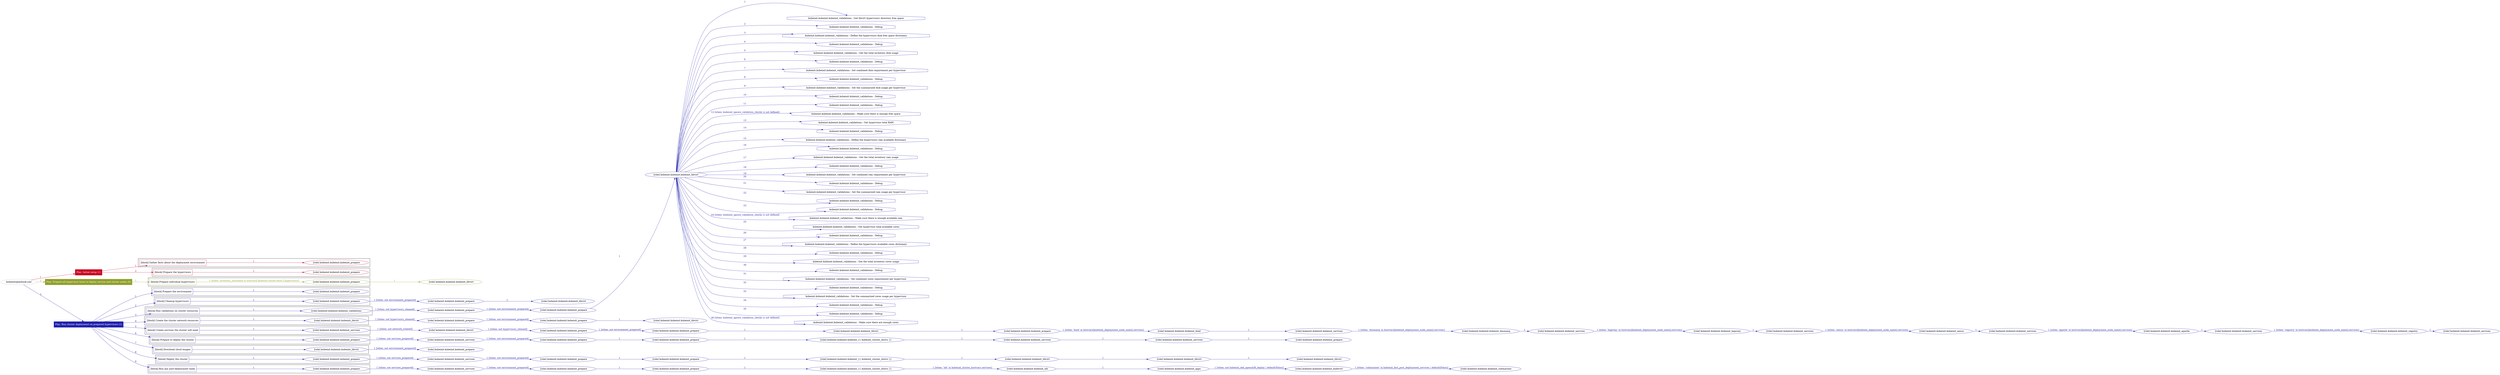 digraph {
	graph [concentrate=true ordering=in rankdir=LR ratio=fill]
	edge [esep=5 sep=10]
	"kubeinit/playbook.yml" [id=root_node style=dotted]
	play_959861b2 [label="Play: Initial setup (1)" color="#c80422" fontcolor="#ffffff" id=play_959861b2 shape=box style=filled tooltip=localhost]
	"kubeinit/playbook.yml" -> play_959861b2 [label="1 " color="#c80422" fontcolor="#c80422" id=edge_5f320378 labeltooltip="1 " tooltip="1 "]
	subgraph "kubeinit.kubeinit.kubeinit_prepare" {
		role_1896b604 [label="[role] kubeinit.kubeinit.kubeinit_prepare" color="#c80422" id=role_1896b604 tooltip="kubeinit.kubeinit.kubeinit_prepare"]
	}
	subgraph "kubeinit.kubeinit.kubeinit_prepare" {
		role_2789ac78 [label="[role] kubeinit.kubeinit.kubeinit_prepare" color="#c80422" id=role_2789ac78 tooltip="kubeinit.kubeinit.kubeinit_prepare"]
	}
	subgraph "Play: Initial setup (1)" {
		play_959861b2 -> block_a108d8d3 [label=1 color="#c80422" fontcolor="#c80422" id=edge_fa8e1e97 labeltooltip=1 tooltip=1]
		subgraph cluster_block_a108d8d3 {
			block_a108d8d3 [label="[block] Gather facts about the deployment environment" color="#c80422" id=block_a108d8d3 labeltooltip="Gather facts about the deployment environment" shape=box tooltip="Gather facts about the deployment environment"]
			block_a108d8d3 -> role_1896b604 [label="1 " color="#c80422" fontcolor="#c80422" id=edge_c1f097de labeltooltip="1 " tooltip="1 "]
		}
		play_959861b2 -> block_12bf9ef0 [label=2 color="#c80422" fontcolor="#c80422" id=edge_dfe0808d labeltooltip=2 tooltip=2]
		subgraph cluster_block_12bf9ef0 {
			block_12bf9ef0 [label="[block] Prepare the hypervisors" color="#c80422" id=block_12bf9ef0 labeltooltip="Prepare the hypervisors" shape=box tooltip="Prepare the hypervisors"]
			block_12bf9ef0 -> role_2789ac78 [label="1 " color="#c80422" fontcolor="#c80422" id=edge_a3d281f6 labeltooltip="1 " tooltip="1 "]
		}
	}
	play_4b12ef69 [label="Play: Prepare all hypervisor hosts to deploy service and cluster nodes (0)" color="#90a02c" fontcolor="#ffffff" id=play_4b12ef69 shape=box style=filled tooltip="Play: Prepare all hypervisor hosts to deploy service and cluster nodes (0)"]
	"kubeinit/playbook.yml" -> play_4b12ef69 [label="2 " color="#90a02c" fontcolor="#90a02c" id=edge_f8e26853 labeltooltip="2 " tooltip="2 "]
	subgraph "kubeinit.kubeinit.kubeinit_libvirt" {
		role_80f423cb [label="[role] kubeinit.kubeinit.kubeinit_libvirt" color="#90a02c" id=role_80f423cb tooltip="kubeinit.kubeinit.kubeinit_libvirt"]
	}
	subgraph "kubeinit.kubeinit.kubeinit_prepare" {
		role_bf5f107b [label="[role] kubeinit.kubeinit.kubeinit_prepare" color="#90a02c" id=role_bf5f107b tooltip="kubeinit.kubeinit.kubeinit_prepare"]
		role_bf5f107b -> role_80f423cb [label="1 " color="#90a02c" fontcolor="#90a02c" id=edge_b00c4bf3 labeltooltip="1 " tooltip="1 "]
	}
	subgraph "Play: Prepare all hypervisor hosts to deploy service and cluster nodes (0)" {
		play_4b12ef69 -> block_32895993 [label=1 color="#90a02c" fontcolor="#90a02c" id=edge_8a1cfa51 labeltooltip=1 tooltip=1]
		subgraph cluster_block_32895993 {
			block_32895993 [label="[block] Prepare individual hypervisors" color="#90a02c" id=block_32895993 labeltooltip="Prepare individual hypervisors" shape=box tooltip="Prepare individual hypervisors"]
			block_32895993 -> role_bf5f107b [label="1 [when: inventory_hostname in hostvars['kubeinit-cluster-facts'].hypervisors]" color="#90a02c" fontcolor="#90a02c" id=edge_a0c3a060 labeltooltip="1 [when: inventory_hostname in hostvars['kubeinit-cluster-facts'].hypervisors]" tooltip="1 [when: inventory_hostname in hostvars['kubeinit-cluster-facts'].hypervisors]"]
		}
	}
	play_6bfd2887 [label="Play: Run cluster deployment on prepared hypervisors (1)" color="#2022ac" fontcolor="#ffffff" id=play_6bfd2887 shape=box style=filled tooltip=localhost]
	"kubeinit/playbook.yml" -> play_6bfd2887 [label="3 " color="#2022ac" fontcolor="#2022ac" id=edge_9daf7707 labeltooltip="3 " tooltip="3 "]
	subgraph "kubeinit.kubeinit.kubeinit_prepare" {
		role_5b6c43db [label="[role] kubeinit.kubeinit.kubeinit_prepare" color="#2022ac" id=role_5b6c43db tooltip="kubeinit.kubeinit.kubeinit_prepare"]
	}
	subgraph "kubeinit.kubeinit.kubeinit_libvirt" {
		role_48ba496a [label="[role] kubeinit.kubeinit.kubeinit_libvirt" color="#2022ac" id=role_48ba496a tooltip="kubeinit.kubeinit.kubeinit_libvirt"]
	}
	subgraph "kubeinit.kubeinit.kubeinit_prepare" {
		role_e5fe75ba [label="[role] kubeinit.kubeinit.kubeinit_prepare" color="#2022ac" id=role_e5fe75ba tooltip="kubeinit.kubeinit.kubeinit_prepare"]
		role_e5fe75ba -> role_48ba496a [label="1 " color="#2022ac" fontcolor="#2022ac" id=edge_39153de7 labeltooltip="1 " tooltip="1 "]
	}
	subgraph "kubeinit.kubeinit.kubeinit_prepare" {
		role_c27ee825 [label="[role] kubeinit.kubeinit.kubeinit_prepare" color="#2022ac" id=role_c27ee825 tooltip="kubeinit.kubeinit.kubeinit_prepare"]
		role_c27ee825 -> role_e5fe75ba [label="1 [when: not environment_prepared]" color="#2022ac" fontcolor="#2022ac" id=edge_87dbcdd8 labeltooltip="1 [when: not environment_prepared]" tooltip="1 [when: not environment_prepared]"]
	}
	subgraph "kubeinit.kubeinit.kubeinit_libvirt" {
		role_7625ba12 [label="[role] kubeinit.kubeinit.kubeinit_libvirt" color="#2022ac" id=role_7625ba12 tooltip="kubeinit.kubeinit.kubeinit_libvirt"]
		task_4f2a2c98 [label="kubeinit.kubeinit.kubeinit_validations : Get libvirt hypervisors directory free space" color="#2022ac" id=task_4f2a2c98 shape=octagon tooltip="kubeinit.kubeinit.kubeinit_validations : Get libvirt hypervisors directory free space"]
		role_7625ba12 -> task_4f2a2c98 [label="1 " color="#2022ac" fontcolor="#2022ac" id=edge_f9704941 labeltooltip="1 " tooltip="1 "]
		task_e5ffe997 [label="kubeinit.kubeinit.kubeinit_validations : Debug" color="#2022ac" id=task_e5ffe997 shape=octagon tooltip="kubeinit.kubeinit.kubeinit_validations : Debug"]
		role_7625ba12 -> task_e5ffe997 [label="2 " color="#2022ac" fontcolor="#2022ac" id=edge_c756c1a3 labeltooltip="2 " tooltip="2 "]
		task_4b8f4156 [label="kubeinit.kubeinit.kubeinit_validations : Define the hypervisors disk free space dictionary" color="#2022ac" id=task_4b8f4156 shape=octagon tooltip="kubeinit.kubeinit.kubeinit_validations : Define the hypervisors disk free space dictionary"]
		role_7625ba12 -> task_4b8f4156 [label="3 " color="#2022ac" fontcolor="#2022ac" id=edge_d4c19cae labeltooltip="3 " tooltip="3 "]
		task_404b7cf4 [label="kubeinit.kubeinit.kubeinit_validations : Debug" color="#2022ac" id=task_404b7cf4 shape=octagon tooltip="kubeinit.kubeinit.kubeinit_validations : Debug"]
		role_7625ba12 -> task_404b7cf4 [label="4 " color="#2022ac" fontcolor="#2022ac" id=edge_615ffcc8 labeltooltip="4 " tooltip="4 "]
		task_6c4a2b36 [label="kubeinit.kubeinit.kubeinit_validations : Get the total inventory disk usage" color="#2022ac" id=task_6c4a2b36 shape=octagon tooltip="kubeinit.kubeinit.kubeinit_validations : Get the total inventory disk usage"]
		role_7625ba12 -> task_6c4a2b36 [label="5 " color="#2022ac" fontcolor="#2022ac" id=edge_d24612be labeltooltip="5 " tooltip="5 "]
		task_63a1e7d0 [label="kubeinit.kubeinit.kubeinit_validations : Debug" color="#2022ac" id=task_63a1e7d0 shape=octagon tooltip="kubeinit.kubeinit.kubeinit_validations : Debug"]
		role_7625ba12 -> task_63a1e7d0 [label="6 " color="#2022ac" fontcolor="#2022ac" id=edge_0c70f753 labeltooltip="6 " tooltip="6 "]
		task_7e47aeca [label="kubeinit.kubeinit.kubeinit_validations : Set combined disk requirement per hypervisor" color="#2022ac" id=task_7e47aeca shape=octagon tooltip="kubeinit.kubeinit.kubeinit_validations : Set combined disk requirement per hypervisor"]
		role_7625ba12 -> task_7e47aeca [label="7 " color="#2022ac" fontcolor="#2022ac" id=edge_9c31c308 labeltooltip="7 " tooltip="7 "]
		task_c3607126 [label="kubeinit.kubeinit.kubeinit_validations : Debug" color="#2022ac" id=task_c3607126 shape=octagon tooltip="kubeinit.kubeinit.kubeinit_validations : Debug"]
		role_7625ba12 -> task_c3607126 [label="8 " color="#2022ac" fontcolor="#2022ac" id=edge_2780e016 labeltooltip="8 " tooltip="8 "]
		task_43a320e1 [label="kubeinit.kubeinit.kubeinit_validations : Set the summarized disk usage per hypervisor" color="#2022ac" id=task_43a320e1 shape=octagon tooltip="kubeinit.kubeinit.kubeinit_validations : Set the summarized disk usage per hypervisor"]
		role_7625ba12 -> task_43a320e1 [label="9 " color="#2022ac" fontcolor="#2022ac" id=edge_b6c7a62f labeltooltip="9 " tooltip="9 "]
		task_449d16e4 [label="kubeinit.kubeinit.kubeinit_validations : Debug" color="#2022ac" id=task_449d16e4 shape=octagon tooltip="kubeinit.kubeinit.kubeinit_validations : Debug"]
		role_7625ba12 -> task_449d16e4 [label="10 " color="#2022ac" fontcolor="#2022ac" id=edge_cf26b327 labeltooltip="10 " tooltip="10 "]
		task_7770a3a3 [label="kubeinit.kubeinit.kubeinit_validations : Debug" color="#2022ac" id=task_7770a3a3 shape=octagon tooltip="kubeinit.kubeinit.kubeinit_validations : Debug"]
		role_7625ba12 -> task_7770a3a3 [label="11 " color="#2022ac" fontcolor="#2022ac" id=edge_f94dd934 labeltooltip="11 " tooltip="11 "]
		task_bf9210ea [label="kubeinit.kubeinit.kubeinit_validations : Make sure there is enough free space" color="#2022ac" id=task_bf9210ea shape=octagon tooltip="kubeinit.kubeinit.kubeinit_validations : Make sure there is enough free space"]
		role_7625ba12 -> task_bf9210ea [label="12 [when: kubeinit_ignore_validation_checks is not defined]" color="#2022ac" fontcolor="#2022ac" id=edge_0b613797 labeltooltip="12 [when: kubeinit_ignore_validation_checks is not defined]" tooltip="12 [when: kubeinit_ignore_validation_checks is not defined]"]
		task_35ca2ad2 [label="kubeinit.kubeinit.kubeinit_validations : Get hypervisor total RAM" color="#2022ac" id=task_35ca2ad2 shape=octagon tooltip="kubeinit.kubeinit.kubeinit_validations : Get hypervisor total RAM"]
		role_7625ba12 -> task_35ca2ad2 [label="13 " color="#2022ac" fontcolor="#2022ac" id=edge_df830dcc labeltooltip="13 " tooltip="13 "]
		task_b746c3fc [label="kubeinit.kubeinit.kubeinit_validations : Debug" color="#2022ac" id=task_b746c3fc shape=octagon tooltip="kubeinit.kubeinit.kubeinit_validations : Debug"]
		role_7625ba12 -> task_b746c3fc [label="14 " color="#2022ac" fontcolor="#2022ac" id=edge_a6e19e5f labeltooltip="14 " tooltip="14 "]
		task_0469b4fc [label="kubeinit.kubeinit.kubeinit_validations : Define the hypervisors ram available dictionary" color="#2022ac" id=task_0469b4fc shape=octagon tooltip="kubeinit.kubeinit.kubeinit_validations : Define the hypervisors ram available dictionary"]
		role_7625ba12 -> task_0469b4fc [label="15 " color="#2022ac" fontcolor="#2022ac" id=edge_a8e43b1e labeltooltip="15 " tooltip="15 "]
		task_e28043ef [label="kubeinit.kubeinit.kubeinit_validations : Debug" color="#2022ac" id=task_e28043ef shape=octagon tooltip="kubeinit.kubeinit.kubeinit_validations : Debug"]
		role_7625ba12 -> task_e28043ef [label="16 " color="#2022ac" fontcolor="#2022ac" id=edge_f92b3d29 labeltooltip="16 " tooltip="16 "]
		task_57fea08b [label="kubeinit.kubeinit.kubeinit_validations : Get the total inventory ram usage" color="#2022ac" id=task_57fea08b shape=octagon tooltip="kubeinit.kubeinit.kubeinit_validations : Get the total inventory ram usage"]
		role_7625ba12 -> task_57fea08b [label="17 " color="#2022ac" fontcolor="#2022ac" id=edge_256cac4e labeltooltip="17 " tooltip="17 "]
		task_cf04fabd [label="kubeinit.kubeinit.kubeinit_validations : Debug" color="#2022ac" id=task_cf04fabd shape=octagon tooltip="kubeinit.kubeinit.kubeinit_validations : Debug"]
		role_7625ba12 -> task_cf04fabd [label="18 " color="#2022ac" fontcolor="#2022ac" id=edge_63a6f29b labeltooltip="18 " tooltip="18 "]
		task_3ca3c71e [label="kubeinit.kubeinit.kubeinit_validations : Set combined ram requirement per hypervisor" color="#2022ac" id=task_3ca3c71e shape=octagon tooltip="kubeinit.kubeinit.kubeinit_validations : Set combined ram requirement per hypervisor"]
		role_7625ba12 -> task_3ca3c71e [label="19 " color="#2022ac" fontcolor="#2022ac" id=edge_06751960 labeltooltip="19 " tooltip="19 "]
		task_758119ca [label="kubeinit.kubeinit.kubeinit_validations : Debug" color="#2022ac" id=task_758119ca shape=octagon tooltip="kubeinit.kubeinit.kubeinit_validations : Debug"]
		role_7625ba12 -> task_758119ca [label="20 " color="#2022ac" fontcolor="#2022ac" id=edge_0c6ff372 labeltooltip="20 " tooltip="20 "]
		task_18aec4a9 [label="kubeinit.kubeinit.kubeinit_validations : Set the summarized ram usage per hypervisor" color="#2022ac" id=task_18aec4a9 shape=octagon tooltip="kubeinit.kubeinit.kubeinit_validations : Set the summarized ram usage per hypervisor"]
		role_7625ba12 -> task_18aec4a9 [label="21 " color="#2022ac" fontcolor="#2022ac" id=edge_d992f1f6 labeltooltip="21 " tooltip="21 "]
		task_b1bfaece [label="kubeinit.kubeinit.kubeinit_validations : Debug" color="#2022ac" id=task_b1bfaece shape=octagon tooltip="kubeinit.kubeinit.kubeinit_validations : Debug"]
		role_7625ba12 -> task_b1bfaece [label="22 " color="#2022ac" fontcolor="#2022ac" id=edge_0ef2baa0 labeltooltip="22 " tooltip="22 "]
		task_d03d8f77 [label="kubeinit.kubeinit.kubeinit_validations : Debug" color="#2022ac" id=task_d03d8f77 shape=octagon tooltip="kubeinit.kubeinit.kubeinit_validations : Debug"]
		role_7625ba12 -> task_d03d8f77 [label="23 " color="#2022ac" fontcolor="#2022ac" id=edge_2e2f2b24 labeltooltip="23 " tooltip="23 "]
		task_d7341282 [label="kubeinit.kubeinit.kubeinit_validations : Make sure there is enough available ram" color="#2022ac" id=task_d7341282 shape=octagon tooltip="kubeinit.kubeinit.kubeinit_validations : Make sure there is enough available ram"]
		role_7625ba12 -> task_d7341282 [label="24 [when: kubeinit_ignore_validation_checks is not defined]" color="#2022ac" fontcolor="#2022ac" id=edge_678ba848 labeltooltip="24 [when: kubeinit_ignore_validation_checks is not defined]" tooltip="24 [when: kubeinit_ignore_validation_checks is not defined]"]
		task_b9a40df2 [label="kubeinit.kubeinit.kubeinit_validations : Get hypervisor total available cores" color="#2022ac" id=task_b9a40df2 shape=octagon tooltip="kubeinit.kubeinit.kubeinit_validations : Get hypervisor total available cores"]
		role_7625ba12 -> task_b9a40df2 [label="25 " color="#2022ac" fontcolor="#2022ac" id=edge_4c6bedbc labeltooltip="25 " tooltip="25 "]
		task_23c3660f [label="kubeinit.kubeinit.kubeinit_validations : Debug" color="#2022ac" id=task_23c3660f shape=octagon tooltip="kubeinit.kubeinit.kubeinit_validations : Debug"]
		role_7625ba12 -> task_23c3660f [label="26 " color="#2022ac" fontcolor="#2022ac" id=edge_9bcdaf4f labeltooltip="26 " tooltip="26 "]
		task_c5a20260 [label="kubeinit.kubeinit.kubeinit_validations : Define the hypervisors available cores dictionary" color="#2022ac" id=task_c5a20260 shape=octagon tooltip="kubeinit.kubeinit.kubeinit_validations : Define the hypervisors available cores dictionary"]
		role_7625ba12 -> task_c5a20260 [label="27 " color="#2022ac" fontcolor="#2022ac" id=edge_65d3d3f7 labeltooltip="27 " tooltip="27 "]
		task_e9dbf1c6 [label="kubeinit.kubeinit.kubeinit_validations : Debug" color="#2022ac" id=task_e9dbf1c6 shape=octagon tooltip="kubeinit.kubeinit.kubeinit_validations : Debug"]
		role_7625ba12 -> task_e9dbf1c6 [label="28 " color="#2022ac" fontcolor="#2022ac" id=edge_6a19aa1f labeltooltip="28 " tooltip="28 "]
		task_9600d5f9 [label="kubeinit.kubeinit.kubeinit_validations : Get the total inventory cores usage" color="#2022ac" id=task_9600d5f9 shape=octagon tooltip="kubeinit.kubeinit.kubeinit_validations : Get the total inventory cores usage"]
		role_7625ba12 -> task_9600d5f9 [label="29 " color="#2022ac" fontcolor="#2022ac" id=edge_a4bf0219 labeltooltip="29 " tooltip="29 "]
		task_7048a2be [label="kubeinit.kubeinit.kubeinit_validations : Debug" color="#2022ac" id=task_7048a2be shape=octagon tooltip="kubeinit.kubeinit.kubeinit_validations : Debug"]
		role_7625ba12 -> task_7048a2be [label="30 " color="#2022ac" fontcolor="#2022ac" id=edge_4c308add labeltooltip="30 " tooltip="30 "]
		task_39e18342 [label="kubeinit.kubeinit.kubeinit_validations : Set combined cores requirement per hypervisor" color="#2022ac" id=task_39e18342 shape=octagon tooltip="kubeinit.kubeinit.kubeinit_validations : Set combined cores requirement per hypervisor"]
		role_7625ba12 -> task_39e18342 [label="31 " color="#2022ac" fontcolor="#2022ac" id=edge_ccf7c919 labeltooltip="31 " tooltip="31 "]
		task_014309c2 [label="kubeinit.kubeinit.kubeinit_validations : Debug" color="#2022ac" id=task_014309c2 shape=octagon tooltip="kubeinit.kubeinit.kubeinit_validations : Debug"]
		role_7625ba12 -> task_014309c2 [label="32 " color="#2022ac" fontcolor="#2022ac" id=edge_ee5bbead labeltooltip="32 " tooltip="32 "]
		task_6ebfb0f9 [label="kubeinit.kubeinit.kubeinit_validations : Set the summarized cores usage per hypervisor" color="#2022ac" id=task_6ebfb0f9 shape=octagon tooltip="kubeinit.kubeinit.kubeinit_validations : Set the summarized cores usage per hypervisor"]
		role_7625ba12 -> task_6ebfb0f9 [label="33 " color="#2022ac" fontcolor="#2022ac" id=edge_1e3c96d8 labeltooltip="33 " tooltip="33 "]
		task_b1a395cc [label="kubeinit.kubeinit.kubeinit_validations : Debug" color="#2022ac" id=task_b1a395cc shape=octagon tooltip="kubeinit.kubeinit.kubeinit_validations : Debug"]
		role_7625ba12 -> task_b1a395cc [label="34 " color="#2022ac" fontcolor="#2022ac" id=edge_c6bf14d6 labeltooltip="34 " tooltip="34 "]
		task_80f75ee3 [label="kubeinit.kubeinit.kubeinit_validations : Debug" color="#2022ac" id=task_80f75ee3 shape=octagon tooltip="kubeinit.kubeinit.kubeinit_validations : Debug"]
		role_7625ba12 -> task_80f75ee3 [label="35 " color="#2022ac" fontcolor="#2022ac" id=edge_c6af923f labeltooltip="35 " tooltip="35 "]
		task_4881f803 [label="kubeinit.kubeinit.kubeinit_validations : Make sure there are enough cores" color="#2022ac" id=task_4881f803 shape=octagon tooltip="kubeinit.kubeinit.kubeinit_validations : Make sure there are enough cores"]
		role_7625ba12 -> task_4881f803 [label="36 [when: kubeinit_ignore_validation_checks is not defined]" color="#2022ac" fontcolor="#2022ac" id=edge_6c60142c labeltooltip="36 [when: kubeinit_ignore_validation_checks is not defined]" tooltip="36 [when: kubeinit_ignore_validation_checks is not defined]"]
	}
	subgraph "kubeinit.kubeinit.kubeinit_prepare" {
		role_86476a77 [label="[role] kubeinit.kubeinit.kubeinit_prepare" color="#2022ac" id=role_86476a77 tooltip="kubeinit.kubeinit.kubeinit_prepare"]
		role_86476a77 -> role_7625ba12 [label="1 " color="#2022ac" fontcolor="#2022ac" id=edge_0b7caefb labeltooltip="1 " tooltip="1 "]
	}
	subgraph "kubeinit.kubeinit.kubeinit_prepare" {
		role_064415d6 [label="[role] kubeinit.kubeinit.kubeinit_prepare" color="#2022ac" id=role_064415d6 tooltip="kubeinit.kubeinit.kubeinit_prepare"]
		role_064415d6 -> role_86476a77 [label="1 [when: not environment_prepared]" color="#2022ac" fontcolor="#2022ac" id=edge_a2435865 labeltooltip="1 [when: not environment_prepared]" tooltip="1 [when: not environment_prepared]"]
	}
	subgraph "kubeinit.kubeinit.kubeinit_validations" {
		role_42e911b7 [label="[role] kubeinit.kubeinit.kubeinit_validations" color="#2022ac" id=role_42e911b7 tooltip="kubeinit.kubeinit.kubeinit_validations"]
		role_42e911b7 -> role_064415d6 [label="1 [when: not hypervisors_cleaned]" color="#2022ac" fontcolor="#2022ac" id=edge_acd1ccff labeltooltip="1 [when: not hypervisors_cleaned]" tooltip="1 [when: not hypervisors_cleaned]"]
	}
	subgraph "kubeinit.kubeinit.kubeinit_libvirt" {
		role_14701ff8 [label="[role] kubeinit.kubeinit.kubeinit_libvirt" color="#2022ac" id=role_14701ff8 tooltip="kubeinit.kubeinit.kubeinit_libvirt"]
	}
	subgraph "kubeinit.kubeinit.kubeinit_prepare" {
		role_1bb573cd [label="[role] kubeinit.kubeinit.kubeinit_prepare" color="#2022ac" id=role_1bb573cd tooltip="kubeinit.kubeinit.kubeinit_prepare"]
		role_1bb573cd -> role_14701ff8 [label="1 " color="#2022ac" fontcolor="#2022ac" id=edge_3a95d873 labeltooltip="1 " tooltip="1 "]
	}
	subgraph "kubeinit.kubeinit.kubeinit_prepare" {
		role_092800d4 [label="[role] kubeinit.kubeinit.kubeinit_prepare" color="#2022ac" id=role_092800d4 tooltip="kubeinit.kubeinit.kubeinit_prepare"]
		role_092800d4 -> role_1bb573cd [label="1 [when: not environment_prepared]" color="#2022ac" fontcolor="#2022ac" id=edge_95f34071 labeltooltip="1 [when: not environment_prepared]" tooltip="1 [when: not environment_prepared]"]
	}
	subgraph "kubeinit.kubeinit.kubeinit_libvirt" {
		role_185bab89 [label="[role] kubeinit.kubeinit.kubeinit_libvirt" color="#2022ac" id=role_185bab89 tooltip="kubeinit.kubeinit.kubeinit_libvirt"]
		role_185bab89 -> role_092800d4 [label="1 [when: not hypervisors_cleaned]" color="#2022ac" fontcolor="#2022ac" id=edge_f3ec0e03 labeltooltip="1 [when: not hypervisors_cleaned]" tooltip="1 [when: not hypervisors_cleaned]"]
	}
	subgraph "kubeinit.kubeinit.kubeinit_services" {
		role_d929a49e [label="[role] kubeinit.kubeinit.kubeinit_services" color="#2022ac" id=role_d929a49e tooltip="kubeinit.kubeinit.kubeinit_services"]
	}
	subgraph "kubeinit.kubeinit.kubeinit_registry" {
		role_7415aa08 [label="[role] kubeinit.kubeinit.kubeinit_registry" color="#2022ac" id=role_7415aa08 tooltip="kubeinit.kubeinit.kubeinit_registry"]
		role_7415aa08 -> role_d929a49e [label="1 " color="#2022ac" fontcolor="#2022ac" id=edge_a05c0fd1 labeltooltip="1 " tooltip="1 "]
	}
	subgraph "kubeinit.kubeinit.kubeinit_services" {
		role_b711bd0d [label="[role] kubeinit.kubeinit.kubeinit_services" color="#2022ac" id=role_b711bd0d tooltip="kubeinit.kubeinit.kubeinit_services"]
		role_b711bd0d -> role_7415aa08 [label="1 [when: 'registry' in hostvars[kubeinit_deployment_node_name].services]" color="#2022ac" fontcolor="#2022ac" id=edge_fa08f05e labeltooltip="1 [when: 'registry' in hostvars[kubeinit_deployment_node_name].services]" tooltip="1 [when: 'registry' in hostvars[kubeinit_deployment_node_name].services]"]
	}
	subgraph "kubeinit.kubeinit.kubeinit_apache" {
		role_612ec2e2 [label="[role] kubeinit.kubeinit.kubeinit_apache" color="#2022ac" id=role_612ec2e2 tooltip="kubeinit.kubeinit.kubeinit_apache"]
		role_612ec2e2 -> role_b711bd0d [label="1 " color="#2022ac" fontcolor="#2022ac" id=edge_6dbb2712 labeltooltip="1 " tooltip="1 "]
	}
	subgraph "kubeinit.kubeinit.kubeinit_services" {
		role_44503db8 [label="[role] kubeinit.kubeinit.kubeinit_services" color="#2022ac" id=role_44503db8 tooltip="kubeinit.kubeinit.kubeinit_services"]
		role_44503db8 -> role_612ec2e2 [label="1 [when: 'apache' in hostvars[kubeinit_deployment_node_name].services]" color="#2022ac" fontcolor="#2022ac" id=edge_bf181cda labeltooltip="1 [when: 'apache' in hostvars[kubeinit_deployment_node_name].services]" tooltip="1 [when: 'apache' in hostvars[kubeinit_deployment_node_name].services]"]
	}
	subgraph "kubeinit.kubeinit.kubeinit_nexus" {
		role_afbdaa0b [label="[role] kubeinit.kubeinit.kubeinit_nexus" color="#2022ac" id=role_afbdaa0b tooltip="kubeinit.kubeinit.kubeinit_nexus"]
		role_afbdaa0b -> role_44503db8 [label="1 " color="#2022ac" fontcolor="#2022ac" id=edge_64071891 labeltooltip="1 " tooltip="1 "]
	}
	subgraph "kubeinit.kubeinit.kubeinit_services" {
		role_314a6911 [label="[role] kubeinit.kubeinit.kubeinit_services" color="#2022ac" id=role_314a6911 tooltip="kubeinit.kubeinit.kubeinit_services"]
		role_314a6911 -> role_afbdaa0b [label="1 [when: 'nexus' in hostvars[kubeinit_deployment_node_name].services]" color="#2022ac" fontcolor="#2022ac" id=edge_7274d486 labeltooltip="1 [when: 'nexus' in hostvars[kubeinit_deployment_node_name].services]" tooltip="1 [when: 'nexus' in hostvars[kubeinit_deployment_node_name].services]"]
	}
	subgraph "kubeinit.kubeinit.kubeinit_haproxy" {
		role_4365b05d [label="[role] kubeinit.kubeinit.kubeinit_haproxy" color="#2022ac" id=role_4365b05d tooltip="kubeinit.kubeinit.kubeinit_haproxy"]
		role_4365b05d -> role_314a6911 [label="1 " color="#2022ac" fontcolor="#2022ac" id=edge_fd714fcd labeltooltip="1 " tooltip="1 "]
	}
	subgraph "kubeinit.kubeinit.kubeinit_services" {
		role_b0b68dec [label="[role] kubeinit.kubeinit.kubeinit_services" color="#2022ac" id=role_b0b68dec tooltip="kubeinit.kubeinit.kubeinit_services"]
		role_b0b68dec -> role_4365b05d [label="1 [when: 'haproxy' in hostvars[kubeinit_deployment_node_name].services]" color="#2022ac" fontcolor="#2022ac" id=edge_a262f350 labeltooltip="1 [when: 'haproxy' in hostvars[kubeinit_deployment_node_name].services]" tooltip="1 [when: 'haproxy' in hostvars[kubeinit_deployment_node_name].services]"]
	}
	subgraph "kubeinit.kubeinit.kubeinit_dnsmasq" {
		role_efd1a587 [label="[role] kubeinit.kubeinit.kubeinit_dnsmasq" color="#2022ac" id=role_efd1a587 tooltip="kubeinit.kubeinit.kubeinit_dnsmasq"]
		role_efd1a587 -> role_b0b68dec [label="1 " color="#2022ac" fontcolor="#2022ac" id=edge_2ce2cc5e labeltooltip="1 " tooltip="1 "]
	}
	subgraph "kubeinit.kubeinit.kubeinit_services" {
		role_76bb8ef2 [label="[role] kubeinit.kubeinit.kubeinit_services" color="#2022ac" id=role_76bb8ef2 tooltip="kubeinit.kubeinit.kubeinit_services"]
		role_76bb8ef2 -> role_efd1a587 [label="1 [when: 'dnsmasq' in hostvars[kubeinit_deployment_node_name].services]" color="#2022ac" fontcolor="#2022ac" id=edge_f3034a0f labeltooltip="1 [when: 'dnsmasq' in hostvars[kubeinit_deployment_node_name].services]" tooltip="1 [when: 'dnsmasq' in hostvars[kubeinit_deployment_node_name].services]"]
	}
	subgraph "kubeinit.kubeinit.kubeinit_bind" {
		role_2754fbb5 [label="[role] kubeinit.kubeinit.kubeinit_bind" color="#2022ac" id=role_2754fbb5 tooltip="kubeinit.kubeinit.kubeinit_bind"]
		role_2754fbb5 -> role_76bb8ef2 [label="1 " color="#2022ac" fontcolor="#2022ac" id=edge_b570ddd4 labeltooltip="1 " tooltip="1 "]
	}
	subgraph "kubeinit.kubeinit.kubeinit_prepare" {
		role_38957437 [label="[role] kubeinit.kubeinit.kubeinit_prepare" color="#2022ac" id=role_38957437 tooltip="kubeinit.kubeinit.kubeinit_prepare"]
		role_38957437 -> role_2754fbb5 [label="1 [when: 'bind' in hostvars[kubeinit_deployment_node_name].services]" color="#2022ac" fontcolor="#2022ac" id=edge_de3e29a4 labeltooltip="1 [when: 'bind' in hostvars[kubeinit_deployment_node_name].services]" tooltip="1 [when: 'bind' in hostvars[kubeinit_deployment_node_name].services]"]
	}
	subgraph "kubeinit.kubeinit.kubeinit_libvirt" {
		role_aace53c8 [label="[role] kubeinit.kubeinit.kubeinit_libvirt" color="#2022ac" id=role_aace53c8 tooltip="kubeinit.kubeinit.kubeinit_libvirt"]
		role_aace53c8 -> role_38957437 [label="1 " color="#2022ac" fontcolor="#2022ac" id=edge_c51bceba labeltooltip="1 " tooltip="1 "]
	}
	subgraph "kubeinit.kubeinit.kubeinit_prepare" {
		role_9a0336df [label="[role] kubeinit.kubeinit.kubeinit_prepare" color="#2022ac" id=role_9a0336df tooltip="kubeinit.kubeinit.kubeinit_prepare"]
		role_9a0336df -> role_aace53c8 [label="1 " color="#2022ac" fontcolor="#2022ac" id=edge_a058ec29 labeltooltip="1 " tooltip="1 "]
	}
	subgraph "kubeinit.kubeinit.kubeinit_prepare" {
		role_e5042697 [label="[role] kubeinit.kubeinit.kubeinit_prepare" color="#2022ac" id=role_e5042697 tooltip="kubeinit.kubeinit.kubeinit_prepare"]
		role_e5042697 -> role_9a0336df [label="1 [when: not environment_prepared]" color="#2022ac" fontcolor="#2022ac" id=edge_46389062 labeltooltip="1 [when: not environment_prepared]" tooltip="1 [when: not environment_prepared]"]
	}
	subgraph "kubeinit.kubeinit.kubeinit_libvirt" {
		role_70cda850 [label="[role] kubeinit.kubeinit.kubeinit_libvirt" color="#2022ac" id=role_70cda850 tooltip="kubeinit.kubeinit.kubeinit_libvirt"]
		role_70cda850 -> role_e5042697 [label="1 [when: not hypervisors_cleaned]" color="#2022ac" fontcolor="#2022ac" id=edge_54aa7835 labeltooltip="1 [when: not hypervisors_cleaned]" tooltip="1 [when: not hypervisors_cleaned]"]
	}
	subgraph "kubeinit.kubeinit.kubeinit_services" {
		role_2208b9ac [label="[role] kubeinit.kubeinit.kubeinit_services" color="#2022ac" id=role_2208b9ac tooltip="kubeinit.kubeinit.kubeinit_services"]
		role_2208b9ac -> role_70cda850 [label="1 [when: not network_created]" color="#2022ac" fontcolor="#2022ac" id=edge_4b482341 labeltooltip="1 [when: not network_created]" tooltip="1 [when: not network_created]"]
	}
	subgraph "kubeinit.kubeinit.kubeinit_prepare" {
		role_fb2853bb [label="[role] kubeinit.kubeinit.kubeinit_prepare" color="#2022ac" id=role_fb2853bb tooltip="kubeinit.kubeinit.kubeinit_prepare"]
	}
	subgraph "kubeinit.kubeinit.kubeinit_services" {
		role_bbcdf81f [label="[role] kubeinit.kubeinit.kubeinit_services" color="#2022ac" id=role_bbcdf81f tooltip="kubeinit.kubeinit.kubeinit_services"]
		role_bbcdf81f -> role_fb2853bb [label="1 " color="#2022ac" fontcolor="#2022ac" id=edge_9d8d5c03 labeltooltip="1 " tooltip="1 "]
	}
	subgraph "kubeinit.kubeinit.kubeinit_services" {
		role_9bc2476f [label="[role] kubeinit.kubeinit.kubeinit_services" color="#2022ac" id=role_9bc2476f tooltip="kubeinit.kubeinit.kubeinit_services"]
		role_9bc2476f -> role_bbcdf81f [label="1 " color="#2022ac" fontcolor="#2022ac" id=edge_edc9a9f8 labeltooltip="1 " tooltip="1 "]
	}
	subgraph "kubeinit.kubeinit.kubeinit_{{ kubeinit_cluster_distro }}" {
		role_39d8808b [label="[role] kubeinit.kubeinit.kubeinit_{{ kubeinit_cluster_distro }}" color="#2022ac" id=role_39d8808b tooltip="kubeinit.kubeinit.kubeinit_{{ kubeinit_cluster_distro }}"]
		role_39d8808b -> role_9bc2476f [label="1 " color="#2022ac" fontcolor="#2022ac" id=edge_673076f2 labeltooltip="1 " tooltip="1 "]
	}
	subgraph "kubeinit.kubeinit.kubeinit_prepare" {
		role_91ab66de [label="[role] kubeinit.kubeinit.kubeinit_prepare" color="#2022ac" id=role_91ab66de tooltip="kubeinit.kubeinit.kubeinit_prepare"]
		role_91ab66de -> role_39d8808b [label="1 " color="#2022ac" fontcolor="#2022ac" id=edge_bdf29fe2 labeltooltip="1 " tooltip="1 "]
	}
	subgraph "kubeinit.kubeinit.kubeinit_prepare" {
		role_fc844c63 [label="[role] kubeinit.kubeinit.kubeinit_prepare" color="#2022ac" id=role_fc844c63 tooltip="kubeinit.kubeinit.kubeinit_prepare"]
		role_fc844c63 -> role_91ab66de [label="1 " color="#2022ac" fontcolor="#2022ac" id=edge_e9eb2ec1 labeltooltip="1 " tooltip="1 "]
	}
	subgraph "kubeinit.kubeinit.kubeinit_services" {
		role_5d82a3d8 [label="[role] kubeinit.kubeinit.kubeinit_services" color="#2022ac" id=role_5d82a3d8 tooltip="kubeinit.kubeinit.kubeinit_services"]
		role_5d82a3d8 -> role_fc844c63 [label="1 [when: not environment_prepared]" color="#2022ac" fontcolor="#2022ac" id=edge_f758216d labeltooltip="1 [when: not environment_prepared]" tooltip="1 [when: not environment_prepared]"]
	}
	subgraph "kubeinit.kubeinit.kubeinit_prepare" {
		role_c2c716c8 [label="[role] kubeinit.kubeinit.kubeinit_prepare" color="#2022ac" id=role_c2c716c8 tooltip="kubeinit.kubeinit.kubeinit_prepare"]
		role_c2c716c8 -> role_5d82a3d8 [label="1 [when: not services_prepared]" color="#2022ac" fontcolor="#2022ac" id=edge_1efdee79 labeltooltip="1 [when: not services_prepared]" tooltip="1 [when: not services_prepared]"]
	}
	subgraph "kubeinit.kubeinit.kubeinit_prepare" {
		role_6774d328 [label="[role] kubeinit.kubeinit.kubeinit_prepare" color="#2022ac" id=role_6774d328 tooltip="kubeinit.kubeinit.kubeinit_prepare"]
	}
	subgraph "kubeinit.kubeinit.kubeinit_libvirt" {
		role_636686b2 [label="[role] kubeinit.kubeinit.kubeinit_libvirt" color="#2022ac" id=role_636686b2 tooltip="kubeinit.kubeinit.kubeinit_libvirt"]
		role_636686b2 -> role_6774d328 [label="1 [when: not environment_prepared]" color="#2022ac" fontcolor="#2022ac" id=edge_e2b0297e labeltooltip="1 [when: not environment_prepared]" tooltip="1 [when: not environment_prepared]"]
	}
	subgraph "kubeinit.kubeinit.kubeinit_libvirt" {
		role_52105933 [label="[role] kubeinit.kubeinit.kubeinit_libvirt" color="#2022ac" id=role_52105933 tooltip="kubeinit.kubeinit.kubeinit_libvirt"]
	}
	subgraph "kubeinit.kubeinit.kubeinit_libvirt" {
		role_e7ad234f [label="[role] kubeinit.kubeinit.kubeinit_libvirt" color="#2022ac" id=role_e7ad234f tooltip="kubeinit.kubeinit.kubeinit_libvirt"]
		role_e7ad234f -> role_52105933 [label="1 " color="#2022ac" fontcolor="#2022ac" id=edge_ff19972f labeltooltip="1 " tooltip="1 "]
	}
	subgraph "kubeinit.kubeinit.kubeinit_libvirt" {
		role_fd69ddee [label="[role] kubeinit.kubeinit.kubeinit_libvirt" color="#2022ac" id=role_fd69ddee tooltip="kubeinit.kubeinit.kubeinit_libvirt"]
		role_fd69ddee -> role_e7ad234f [label="1 " color="#2022ac" fontcolor="#2022ac" id=edge_3e834b5d labeltooltip="1 " tooltip="1 "]
	}
	subgraph "kubeinit.kubeinit.kubeinit_{{ kubeinit_cluster_distro }}" {
		role_d8a1da04 [label="[role] kubeinit.kubeinit.kubeinit_{{ kubeinit_cluster_distro }}" color="#2022ac" id=role_d8a1da04 tooltip="kubeinit.kubeinit.kubeinit_{{ kubeinit_cluster_distro }}"]
		role_d8a1da04 -> role_fd69ddee [label="1 " color="#2022ac" fontcolor="#2022ac" id=edge_508c5915 labeltooltip="1 " tooltip="1 "]
	}
	subgraph "kubeinit.kubeinit.kubeinit_prepare" {
		role_74ea381c [label="[role] kubeinit.kubeinit.kubeinit_prepare" color="#2022ac" id=role_74ea381c tooltip="kubeinit.kubeinit.kubeinit_prepare"]
		role_74ea381c -> role_d8a1da04 [label="1 " color="#2022ac" fontcolor="#2022ac" id=edge_e00f7193 labeltooltip="1 " tooltip="1 "]
	}
	subgraph "kubeinit.kubeinit.kubeinit_prepare" {
		role_469b389d [label="[role] kubeinit.kubeinit.kubeinit_prepare" color="#2022ac" id=role_469b389d tooltip="kubeinit.kubeinit.kubeinit_prepare"]
		role_469b389d -> role_74ea381c [label="1 " color="#2022ac" fontcolor="#2022ac" id=edge_ba9804d1 labeltooltip="1 " tooltip="1 "]
	}
	subgraph "kubeinit.kubeinit.kubeinit_services" {
		role_e965cab0 [label="[role] kubeinit.kubeinit.kubeinit_services" color="#2022ac" id=role_e965cab0 tooltip="kubeinit.kubeinit.kubeinit_services"]
		role_e965cab0 -> role_469b389d [label="1 [when: not environment_prepared]" color="#2022ac" fontcolor="#2022ac" id=edge_ed3c9458 labeltooltip="1 [when: not environment_prepared]" tooltip="1 [when: not environment_prepared]"]
	}
	subgraph "kubeinit.kubeinit.kubeinit_prepare" {
		role_7eda33d0 [label="[role] kubeinit.kubeinit.kubeinit_prepare" color="#2022ac" id=role_7eda33d0 tooltip="kubeinit.kubeinit.kubeinit_prepare"]
		role_7eda33d0 -> role_e965cab0 [label="1 [when: not services_prepared]" color="#2022ac" fontcolor="#2022ac" id=edge_3dc82b9f labeltooltip="1 [when: not services_prepared]" tooltip="1 [when: not services_prepared]"]
	}
	subgraph "kubeinit.kubeinit.kubeinit_submariner" {
		role_79b6e778 [label="[role] kubeinit.kubeinit.kubeinit_submariner" color="#2022ac" id=role_79b6e778 tooltip="kubeinit.kubeinit.kubeinit_submariner"]
	}
	subgraph "kubeinit.kubeinit.kubeinit_kubevirt" {
		role_ea92c9d2 [label="[role] kubeinit.kubeinit.kubeinit_kubevirt" color="#2022ac" id=role_ea92c9d2 tooltip="kubeinit.kubeinit.kubeinit_kubevirt"]
		role_ea92c9d2 -> role_79b6e778 [label="1 [when: 'submariner' in kubeinit_fact_post_deployment_services | default(False)]" color="#2022ac" fontcolor="#2022ac" id=edge_cf81874a labeltooltip="1 [when: 'submariner' in kubeinit_fact_post_deployment_services | default(False)]" tooltip="1 [when: 'submariner' in kubeinit_fact_post_deployment_services | default(False)]"]
	}
	subgraph "kubeinit.kubeinit.kubeinit_apps" {
		role_001a2e00 [label="[role] kubeinit.kubeinit.kubeinit_apps" color="#2022ac" id=role_001a2e00 tooltip="kubeinit.kubeinit.kubeinit_apps"]
		role_001a2e00 -> role_ea92c9d2 [label="1 [when: not kubeinit_okd_openshift_deploy | default(False)]" color="#2022ac" fontcolor="#2022ac" id=edge_c05b5a32 labeltooltip="1 [when: not kubeinit_okd_openshift_deploy | default(False)]" tooltip="1 [when: not kubeinit_okd_openshift_deploy | default(False)]"]
	}
	subgraph "kubeinit.kubeinit.kubeinit_nfs" {
		role_84e73e89 [label="[role] kubeinit.kubeinit.kubeinit_nfs" color="#2022ac" id=role_84e73e89 tooltip="kubeinit.kubeinit.kubeinit_nfs"]
		role_84e73e89 -> role_001a2e00 [label="1 " color="#2022ac" fontcolor="#2022ac" id=edge_4c23362f labeltooltip="1 " tooltip="1 "]
	}
	subgraph "kubeinit.kubeinit.kubeinit_{{ kubeinit_cluster_distro }}" {
		role_8276f293 [label="[role] kubeinit.kubeinit.kubeinit_{{ kubeinit_cluster_distro }}" color="#2022ac" id=role_8276f293 tooltip="kubeinit.kubeinit.kubeinit_{{ kubeinit_cluster_distro }}"]
		role_8276f293 -> role_84e73e89 [label="1 [when: 'nfs' in kubeinit_cluster_hostvars.services]" color="#2022ac" fontcolor="#2022ac" id=edge_c5ea26e4 labeltooltip="1 [when: 'nfs' in kubeinit_cluster_hostvars.services]" tooltip="1 [when: 'nfs' in kubeinit_cluster_hostvars.services]"]
	}
	subgraph "kubeinit.kubeinit.kubeinit_prepare" {
		role_41eec842 [label="[role] kubeinit.kubeinit.kubeinit_prepare" color="#2022ac" id=role_41eec842 tooltip="kubeinit.kubeinit.kubeinit_prepare"]
		role_41eec842 -> role_8276f293 [label="1 " color="#2022ac" fontcolor="#2022ac" id=edge_e43788f9 labeltooltip="1 " tooltip="1 "]
	}
	subgraph "kubeinit.kubeinit.kubeinit_prepare" {
		role_7659950d [label="[role] kubeinit.kubeinit.kubeinit_prepare" color="#2022ac" id=role_7659950d tooltip="kubeinit.kubeinit.kubeinit_prepare"]
		role_7659950d -> role_41eec842 [label="1 " color="#2022ac" fontcolor="#2022ac" id=edge_882dca2c labeltooltip="1 " tooltip="1 "]
	}
	subgraph "kubeinit.kubeinit.kubeinit_services" {
		role_b178cc0c [label="[role] kubeinit.kubeinit.kubeinit_services" color="#2022ac" id=role_b178cc0c tooltip="kubeinit.kubeinit.kubeinit_services"]
		role_b178cc0c -> role_7659950d [label="1 [when: not environment_prepared]" color="#2022ac" fontcolor="#2022ac" id=edge_73d20b23 labeltooltip="1 [when: not environment_prepared]" tooltip="1 [when: not environment_prepared]"]
	}
	subgraph "kubeinit.kubeinit.kubeinit_prepare" {
		role_409744c2 [label="[role] kubeinit.kubeinit.kubeinit_prepare" color="#2022ac" id=role_409744c2 tooltip="kubeinit.kubeinit.kubeinit_prepare"]
		role_409744c2 -> role_b178cc0c [label="1 [when: not services_prepared]" color="#2022ac" fontcolor="#2022ac" id=edge_eb2cf0b0 labeltooltip="1 [when: not services_prepared]" tooltip="1 [when: not services_prepared]"]
	}
	subgraph "Play: Run cluster deployment on prepared hypervisors (1)" {
		play_6bfd2887 -> block_296b4452 [label=1 color="#2022ac" fontcolor="#2022ac" id=edge_07c309fd labeltooltip=1 tooltip=1]
		subgraph cluster_block_296b4452 {
			block_296b4452 [label="[block] Prepare the environment" color="#2022ac" id=block_296b4452 labeltooltip="Prepare the environment" shape=box tooltip="Prepare the environment"]
			block_296b4452 -> role_5b6c43db [label="1 " color="#2022ac" fontcolor="#2022ac" id=edge_7f7718fc labeltooltip="1 " tooltip="1 "]
		}
		play_6bfd2887 -> block_2315043a [label=2 color="#2022ac" fontcolor="#2022ac" id=edge_9e790456 labeltooltip=2 tooltip=2]
		subgraph cluster_block_2315043a {
			block_2315043a [label="[block] Cleanup hypervisors" color="#2022ac" id=block_2315043a labeltooltip="Cleanup hypervisors" shape=box tooltip="Cleanup hypervisors"]
			block_2315043a -> role_c27ee825 [label="1 " color="#2022ac" fontcolor="#2022ac" id=edge_5d580a39 labeltooltip="1 " tooltip="1 "]
		}
		play_6bfd2887 -> block_f1fa49e2 [label=3 color="#2022ac" fontcolor="#2022ac" id=edge_e82a541e labeltooltip=3 tooltip=3]
		subgraph cluster_block_f1fa49e2 {
			block_f1fa49e2 [label="[block] Run validations on cluster resources" color="#2022ac" id=block_f1fa49e2 labeltooltip="Run validations on cluster resources" shape=box tooltip="Run validations on cluster resources"]
			block_f1fa49e2 -> role_42e911b7 [label="1 " color="#2022ac" fontcolor="#2022ac" id=edge_0e99ce92 labeltooltip="1 " tooltip="1 "]
		}
		play_6bfd2887 -> block_c2347e78 [label=4 color="#2022ac" fontcolor="#2022ac" id=edge_e77acfe0 labeltooltip=4 tooltip=4]
		subgraph cluster_block_c2347e78 {
			block_c2347e78 [label="[block] Create the cluster network resources" color="#2022ac" id=block_c2347e78 labeltooltip="Create the cluster network resources" shape=box tooltip="Create the cluster network resources"]
			block_c2347e78 -> role_185bab89 [label="1 " color="#2022ac" fontcolor="#2022ac" id=edge_93489581 labeltooltip="1 " tooltip="1 "]
		}
		play_6bfd2887 -> block_943ad33a [label=5 color="#2022ac" fontcolor="#2022ac" id=edge_f467aa8d labeltooltip=5 tooltip=5]
		subgraph cluster_block_943ad33a {
			block_943ad33a [label="[block] Create services the cluster will need" color="#2022ac" id=block_943ad33a labeltooltip="Create services the cluster will need" shape=box tooltip="Create services the cluster will need"]
			block_943ad33a -> role_2208b9ac [label="1 " color="#2022ac" fontcolor="#2022ac" id=edge_32adea13 labeltooltip="1 " tooltip="1 "]
		}
		play_6bfd2887 -> block_7d06c8bb [label=6 color="#2022ac" fontcolor="#2022ac" id=edge_58d4dcc5 labeltooltip=6 tooltip=6]
		subgraph cluster_block_7d06c8bb {
			block_7d06c8bb [label="[block] Prepare to deploy the cluster" color="#2022ac" id=block_7d06c8bb labeltooltip="Prepare to deploy the cluster" shape=box tooltip="Prepare to deploy the cluster"]
			block_7d06c8bb -> role_c2c716c8 [label="1 " color="#2022ac" fontcolor="#2022ac" id=edge_ef1297c6 labeltooltip="1 " tooltip="1 "]
		}
		play_6bfd2887 -> block_653c9b8b [label=7 color="#2022ac" fontcolor="#2022ac" id=edge_67316cfb labeltooltip=7 tooltip=7]
		subgraph cluster_block_653c9b8b {
			block_653c9b8b [label="[block] Download cloud images" color="#2022ac" id=block_653c9b8b labeltooltip="Download cloud images" shape=box tooltip="Download cloud images"]
			block_653c9b8b -> role_636686b2 [label="1 " color="#2022ac" fontcolor="#2022ac" id=edge_17630fe5 labeltooltip="1 " tooltip="1 "]
		}
		play_6bfd2887 -> block_16f870b3 [label=8 color="#2022ac" fontcolor="#2022ac" id=edge_3c64b8b5 labeltooltip=8 tooltip=8]
		subgraph cluster_block_16f870b3 {
			block_16f870b3 [label="[block] Deploy the cluster" color="#2022ac" id=block_16f870b3 labeltooltip="Deploy the cluster" shape=box tooltip="Deploy the cluster"]
			block_16f870b3 -> role_7eda33d0 [label="1 " color="#2022ac" fontcolor="#2022ac" id=edge_2adc41d7 labeltooltip="1 " tooltip="1 "]
		}
		play_6bfd2887 -> block_c210b99a [label=9 color="#2022ac" fontcolor="#2022ac" id=edge_19289d6c labeltooltip=9 tooltip=9]
		subgraph cluster_block_c210b99a {
			block_c210b99a [label="[block] Run any post-deployment tasks" color="#2022ac" id=block_c210b99a labeltooltip="Run any post-deployment tasks" shape=box tooltip="Run any post-deployment tasks"]
			block_c210b99a -> role_409744c2 [label="1 " color="#2022ac" fontcolor="#2022ac" id=edge_1b5bd2e2 labeltooltip="1 " tooltip="1 "]
		}
	}
}
